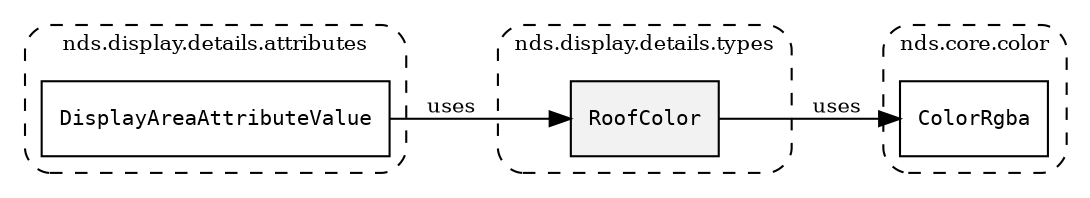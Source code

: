 /**
 * This dot file creates symbol collaboration diagram for RoofColor.
 */
digraph ZSERIO
{
    node [shape=box, fontsize=10];
    rankdir="LR";
    fontsize=10;
    tooltip="RoofColor collaboration diagram";

    subgraph "cluster_nds.display.details.types"
    {
        style="dashed, rounded";
        label="nds.display.details.types";
        tooltip="Package nds.display.details.types";
        href="../../../content/packages/nds.display.details.types.html#Package-nds-display-details-types";
        target="_parent";

        "RoofColor" [style="filled", fillcolor="#0000000D", target="_parent", label=<<font face="monospace"><table align="center" border="0" cellspacing="0" cellpadding="0"><tr><td href="../../../content/packages/nds.display.details.types.html#Subtype-RoofColor" title="Subtype defined in nds.display.details.types">RoofColor</td></tr></table></font>>];
    }

    subgraph "cluster_nds.core.color"
    {
        style="dashed, rounded";
        label="nds.core.color";
        tooltip="Package nds.core.color";
        href="../../../content/packages/nds.core.color.html#Package-nds-core-color";
        target="_parent";

        "ColorRgba" [target="_parent", label=<<font face="monospace"><table align="center" border="0" cellspacing="0" cellpadding="0"><tr><td href="../../../content/packages/nds.core.color.html#Structure-ColorRgba" title="Structure defined in nds.core.color">ColorRgba</td></tr></table></font>>];
    }

    subgraph "cluster_nds.display.details.attributes"
    {
        style="dashed, rounded";
        label="nds.display.details.attributes";
        tooltip="Package nds.display.details.attributes";
        href="../../../content/packages/nds.display.details.attributes.html#Package-nds-display-details-attributes";
        target="_parent";

        "DisplayAreaAttributeValue" [target="_parent", label=<<font face="monospace"><table align="center" border="0" cellspacing="0" cellpadding="0"><tr><td href="../../../content/packages/nds.display.details.attributes.html#Choice-DisplayAreaAttributeValue" title="Choice defined in nds.display.details.attributes">DisplayAreaAttributeValue</td></tr></table></font>>];
    }

    "RoofColor" -> "ColorRgba" [label="uses", fontsize=10];
    "DisplayAreaAttributeValue" -> "RoofColor" [label="uses", fontsize=10];
}
